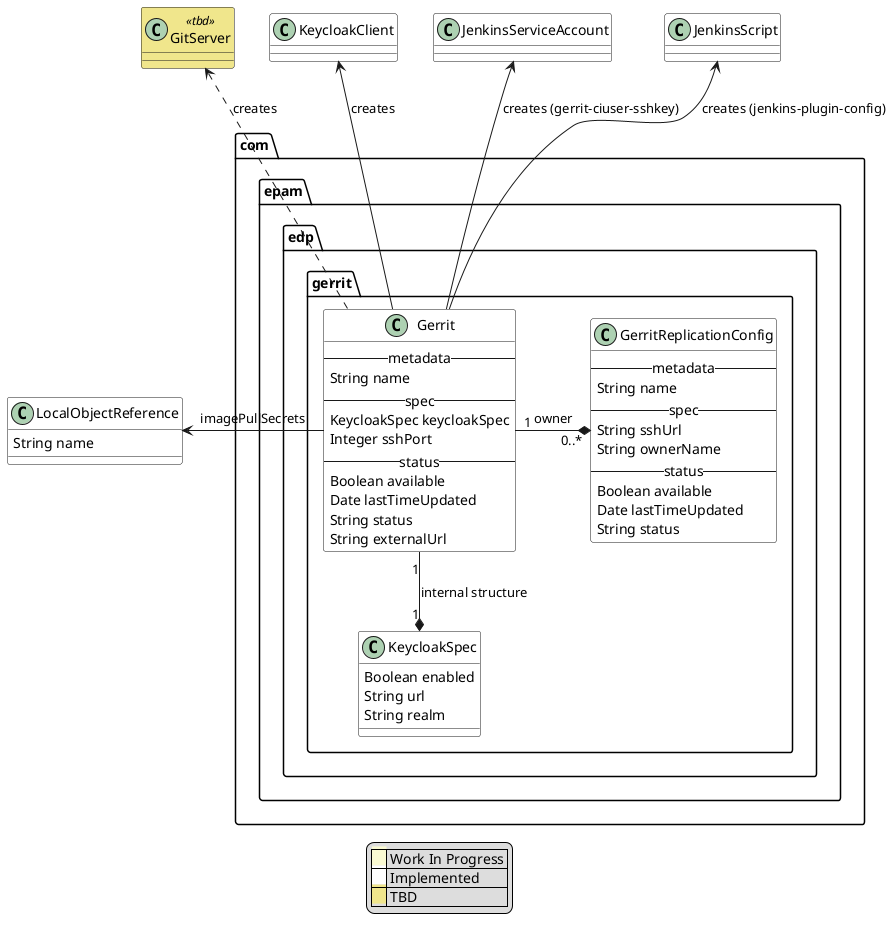 @startuml

skinparam class {
    BackgroundColor #white
	BackgroundColor<<wip>> LightGoldenRodYellow
	BackgroundColor<<tbd>> Khaki
}

package com.epam.edp.gerrit {
    class Gerrit {
      -- metadata --
        String name
      -- spec --
        KeycloakSpec keycloakSpec
        Integer sshPort
      -- status --
        Boolean available
        Date lastTimeUpdated
        String status
        String externalUrl
    }

    Gerrit "1" --* "1" KeycloakSpec : internal structure
    class KeycloakSpec {
        Boolean enabled
        String url
        String realm
    }

    Gerrit "1" -* "0..*" GerritReplicationConfig : owner
    class GerritReplicationConfig {
        --metadata--
            String name
        --spec--
            String sshUrl
            String ownerName
        --status--
            Boolean available
            Date lastTimeUpdated
            String status
    }
}

Gerrit -u-> JenkinsScript : creates (jenkins-plugin-config)
Gerrit -u-> JenkinsServiceAccount : creates (gerrit-ciuser-sshkey)
Gerrit -u-> KeycloakClient : creates
Gerrit .u.> GitServer : creates
class LocalObjectReference {
    String name
}
Gerrit -l-> LocalObjectReference : imagePullSecrets
class GitServer <<tbd>> {
}


legend
|<back:LightGoldenRodYellow>    </back>| Work In Progress |
|<back:White>    </back>| Implemented |
|<back:Khaki>    </back>| TBD |
endlegend

skinparam class {
	backgroundColor<<impl>> LightGoldenRodYellow
	backgroundColor<<wip>> LightGreen
	backgroundColor<<tbd>> Khaki
}
@enduml

